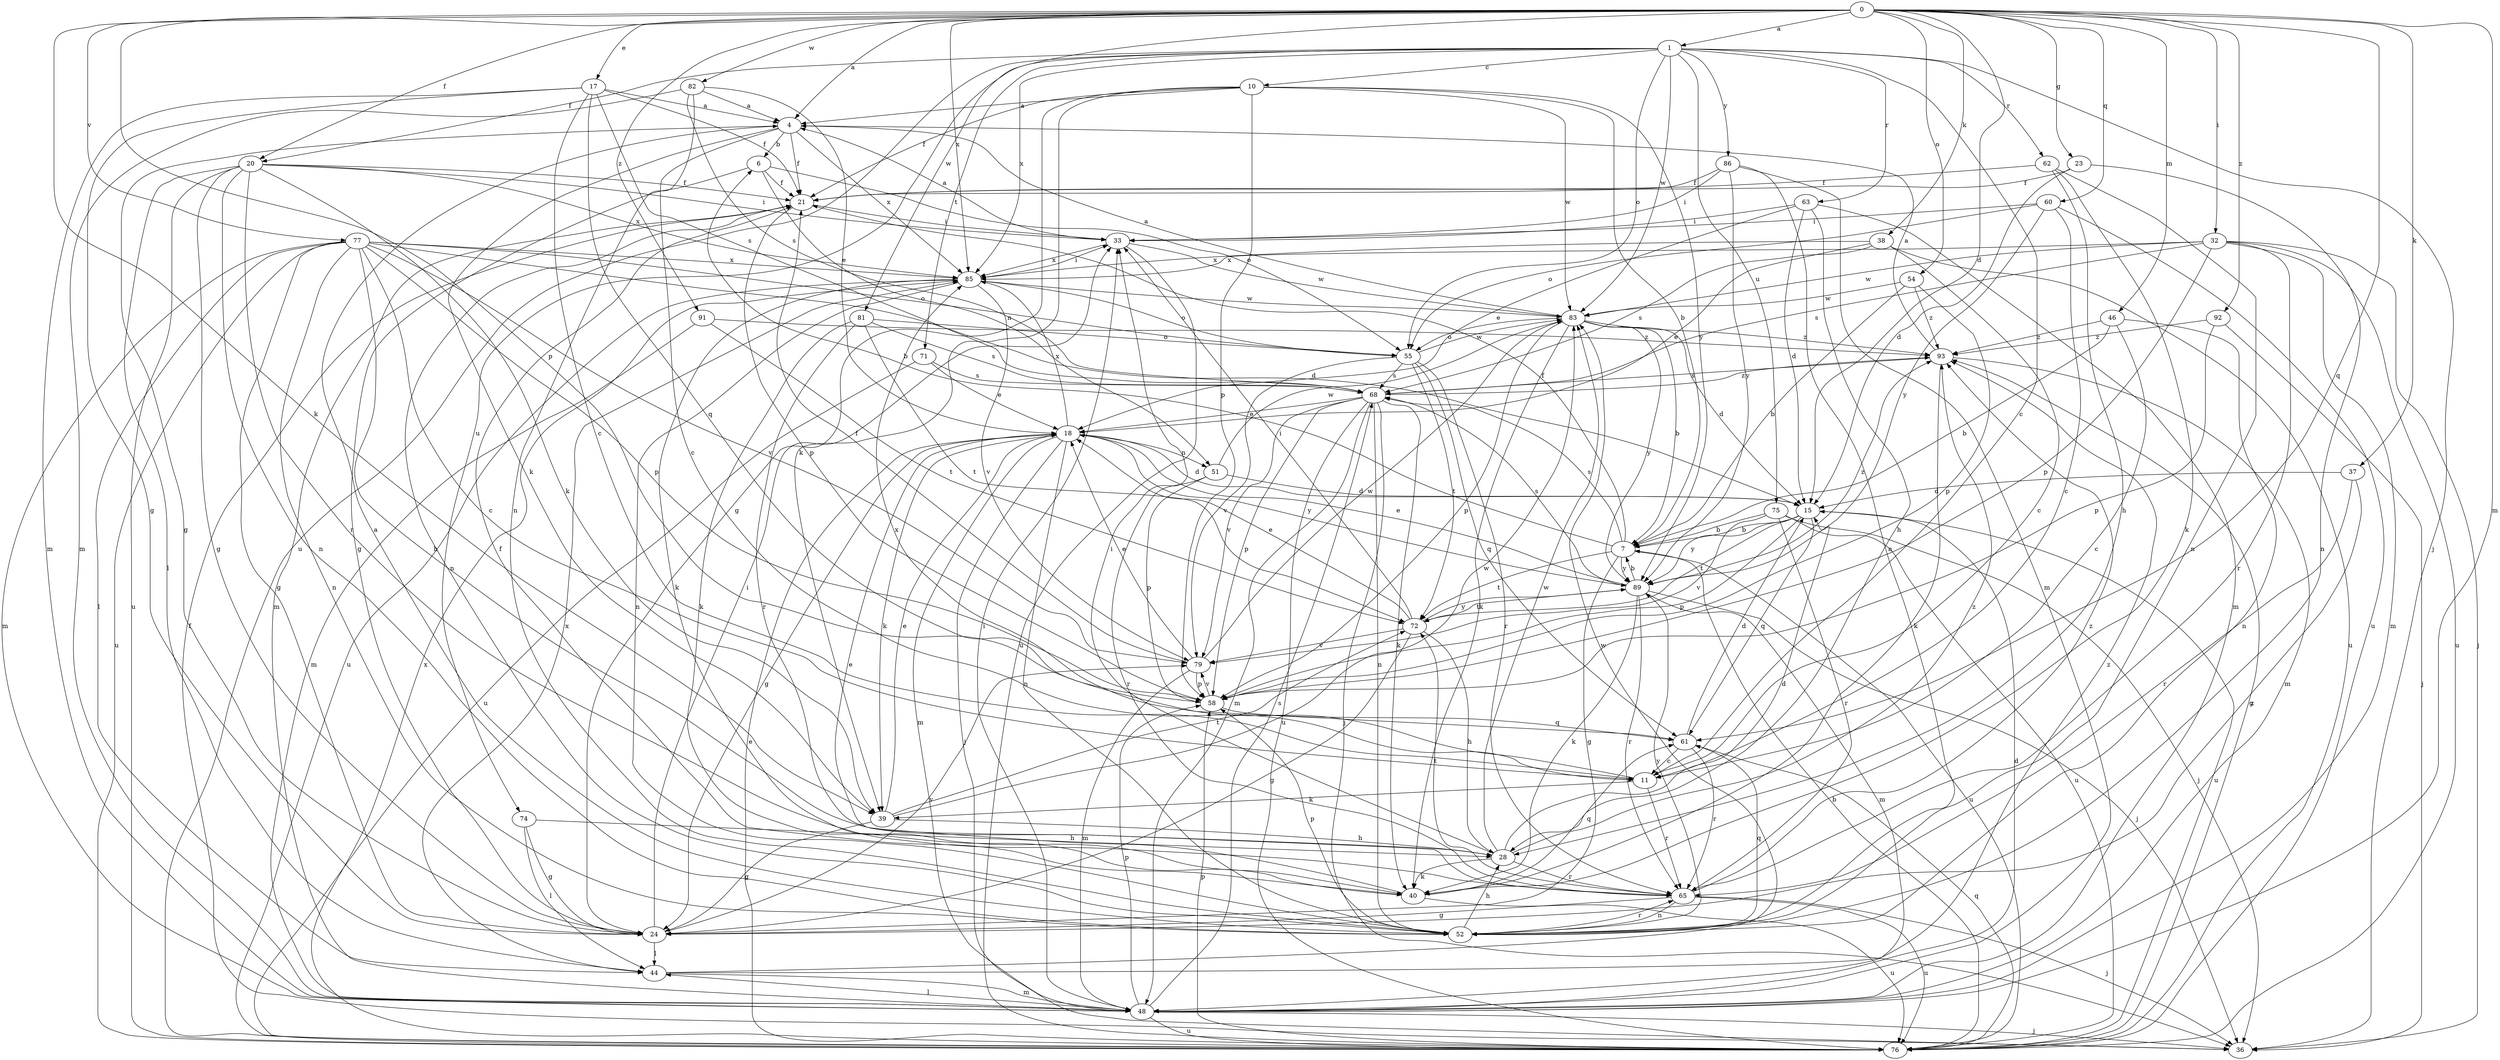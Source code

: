 strict digraph  {
0;
1;
4;
6;
7;
10;
11;
15;
17;
18;
20;
21;
23;
24;
28;
32;
33;
36;
37;
38;
39;
40;
44;
46;
48;
51;
52;
54;
55;
58;
60;
61;
62;
63;
65;
68;
71;
72;
74;
75;
76;
77;
79;
81;
82;
83;
85;
86;
89;
91;
92;
93;
0 -> 1  [label=a];
0 -> 4  [label=a];
0 -> 15  [label=d];
0 -> 17  [label=e];
0 -> 20  [label=f];
0 -> 23  [label=g];
0 -> 32  [label=i];
0 -> 37  [label=k];
0 -> 38  [label=k];
0 -> 39  [label=k];
0 -> 46  [label=m];
0 -> 48  [label=m];
0 -> 54  [label=o];
0 -> 58  [label=p];
0 -> 60  [label=q];
0 -> 61  [label=q];
0 -> 77  [label=v];
0 -> 81  [label=w];
0 -> 82  [label=w];
0 -> 85  [label=x];
0 -> 91  [label=z];
0 -> 92  [label=z];
1 -> 10  [label=c];
1 -> 11  [label=c];
1 -> 20  [label=f];
1 -> 36  [label=j];
1 -> 55  [label=o];
1 -> 62  [label=r];
1 -> 63  [label=r];
1 -> 71  [label=t];
1 -> 74  [label=u];
1 -> 75  [label=u];
1 -> 76  [label=u];
1 -> 83  [label=w];
1 -> 85  [label=x];
1 -> 86  [label=y];
4 -> 6  [label=b];
4 -> 11  [label=c];
4 -> 21  [label=f];
4 -> 24  [label=g];
4 -> 39  [label=k];
4 -> 85  [label=x];
6 -> 21  [label=f];
6 -> 24  [label=g];
6 -> 51  [label=n];
6 -> 55  [label=o];
7 -> 6  [label=b];
7 -> 21  [label=f];
7 -> 24  [label=g];
7 -> 68  [label=s];
7 -> 72  [label=t];
7 -> 76  [label=u];
7 -> 89  [label=y];
10 -> 4  [label=a];
10 -> 7  [label=b];
10 -> 21  [label=f];
10 -> 24  [label=g];
10 -> 39  [label=k];
10 -> 58  [label=p];
10 -> 83  [label=w];
10 -> 89  [label=y];
11 -> 39  [label=k];
11 -> 65  [label=r];
11 -> 85  [label=x];
15 -> 7  [label=b];
15 -> 58  [label=p];
15 -> 61  [label=q];
15 -> 72  [label=t];
15 -> 76  [label=u];
15 -> 89  [label=y];
17 -> 4  [label=a];
17 -> 11  [label=c];
17 -> 21  [label=f];
17 -> 24  [label=g];
17 -> 48  [label=m];
17 -> 61  [label=q];
17 -> 68  [label=s];
18 -> 15  [label=d];
18 -> 24  [label=g];
18 -> 36  [label=j];
18 -> 39  [label=k];
18 -> 48  [label=m];
18 -> 51  [label=n];
18 -> 52  [label=n];
18 -> 85  [label=x];
18 -> 89  [label=y];
20 -> 21  [label=f];
20 -> 24  [label=g];
20 -> 33  [label=i];
20 -> 39  [label=k];
20 -> 44  [label=l];
20 -> 52  [label=n];
20 -> 65  [label=r];
20 -> 76  [label=u];
20 -> 85  [label=x];
21 -> 33  [label=i];
21 -> 48  [label=m];
21 -> 52  [label=n];
21 -> 58  [label=p];
23 -> 15  [label=d];
23 -> 21  [label=f];
23 -> 52  [label=n];
24 -> 33  [label=i];
24 -> 44  [label=l];
24 -> 79  [label=v];
28 -> 15  [label=d];
28 -> 33  [label=i];
28 -> 40  [label=k];
28 -> 65  [label=r];
28 -> 83  [label=w];
28 -> 93  [label=z];
32 -> 36  [label=j];
32 -> 48  [label=m];
32 -> 58  [label=p];
32 -> 65  [label=r];
32 -> 68  [label=s];
32 -> 76  [label=u];
32 -> 83  [label=w];
32 -> 85  [label=x];
33 -> 4  [label=a];
33 -> 76  [label=u];
33 -> 83  [label=w];
33 -> 85  [label=x];
36 -> 21  [label=f];
37 -> 15  [label=d];
37 -> 24  [label=g];
37 -> 65  [label=r];
38 -> 11  [label=c];
38 -> 18  [label=e];
38 -> 68  [label=s];
38 -> 76  [label=u];
38 -> 85  [label=x];
39 -> 18  [label=e];
39 -> 24  [label=g];
39 -> 28  [label=h];
39 -> 72  [label=t];
39 -> 83  [label=w];
40 -> 18  [label=e];
40 -> 21  [label=f];
40 -> 61  [label=q];
40 -> 76  [label=u];
44 -> 48  [label=m];
44 -> 83  [label=w];
44 -> 85  [label=x];
44 -> 93  [label=z];
46 -> 7  [label=b];
46 -> 11  [label=c];
46 -> 52  [label=n];
46 -> 93  [label=z];
48 -> 15  [label=d];
48 -> 33  [label=i];
48 -> 36  [label=j];
48 -> 44  [label=l];
48 -> 58  [label=p];
48 -> 68  [label=s];
48 -> 76  [label=u];
51 -> 15  [label=d];
51 -> 58  [label=p];
51 -> 65  [label=r];
51 -> 83  [label=w];
52 -> 4  [label=a];
52 -> 28  [label=h];
52 -> 58  [label=p];
52 -> 61  [label=q];
52 -> 65  [label=r];
52 -> 89  [label=y];
54 -> 7  [label=b];
54 -> 58  [label=p];
54 -> 83  [label=w];
54 -> 93  [label=z];
55 -> 61  [label=q];
55 -> 65  [label=r];
55 -> 68  [label=s];
55 -> 72  [label=t];
55 -> 79  [label=v];
55 -> 83  [label=w];
58 -> 61  [label=q];
58 -> 79  [label=v];
60 -> 11  [label=c];
60 -> 33  [label=i];
60 -> 55  [label=o];
60 -> 76  [label=u];
60 -> 89  [label=y];
61 -> 11  [label=c];
61 -> 15  [label=d];
61 -> 65  [label=r];
62 -> 21  [label=f];
62 -> 28  [label=h];
62 -> 40  [label=k];
62 -> 52  [label=n];
63 -> 15  [label=d];
63 -> 18  [label=e];
63 -> 28  [label=h];
63 -> 33  [label=i];
63 -> 48  [label=m];
65 -> 24  [label=g];
65 -> 36  [label=j];
65 -> 52  [label=n];
65 -> 72  [label=t];
65 -> 76  [label=u];
65 -> 93  [label=z];
68 -> 18  [label=e];
68 -> 36  [label=j];
68 -> 40  [label=k];
68 -> 48  [label=m];
68 -> 52  [label=n];
68 -> 58  [label=p];
68 -> 76  [label=u];
68 -> 79  [label=v];
68 -> 93  [label=z];
71 -> 18  [label=e];
71 -> 68  [label=s];
71 -> 76  [label=u];
72 -> 18  [label=e];
72 -> 24  [label=g];
72 -> 28  [label=h];
72 -> 33  [label=i];
72 -> 79  [label=v];
72 -> 89  [label=y];
74 -> 24  [label=g];
74 -> 28  [label=h];
74 -> 44  [label=l];
75 -> 7  [label=b];
75 -> 36  [label=j];
75 -> 65  [label=r];
75 -> 76  [label=u];
75 -> 79  [label=v];
76 -> 7  [label=b];
76 -> 18  [label=e];
76 -> 58  [label=p];
76 -> 61  [label=q];
76 -> 85  [label=x];
76 -> 93  [label=z];
77 -> 11  [label=c];
77 -> 15  [label=d];
77 -> 24  [label=g];
77 -> 28  [label=h];
77 -> 44  [label=l];
77 -> 48  [label=m];
77 -> 52  [label=n];
77 -> 55  [label=o];
77 -> 58  [label=p];
77 -> 76  [label=u];
77 -> 79  [label=v];
77 -> 85  [label=x];
79 -> 18  [label=e];
79 -> 21  [label=f];
79 -> 48  [label=m];
79 -> 58  [label=p];
79 -> 83  [label=w];
81 -> 40  [label=k];
81 -> 55  [label=o];
81 -> 65  [label=r];
81 -> 68  [label=s];
81 -> 72  [label=t];
82 -> 4  [label=a];
82 -> 18  [label=e];
82 -> 48  [label=m];
82 -> 52  [label=n];
82 -> 68  [label=s];
83 -> 4  [label=a];
83 -> 7  [label=b];
83 -> 15  [label=d];
83 -> 40  [label=k];
83 -> 55  [label=o];
83 -> 58  [label=p];
83 -> 89  [label=y];
83 -> 93  [label=z];
85 -> 33  [label=i];
85 -> 40  [label=k];
85 -> 52  [label=n];
85 -> 55  [label=o];
85 -> 76  [label=u];
85 -> 79  [label=v];
85 -> 83  [label=w];
86 -> 21  [label=f];
86 -> 33  [label=i];
86 -> 48  [label=m];
86 -> 52  [label=n];
86 -> 89  [label=y];
89 -> 7  [label=b];
89 -> 18  [label=e];
89 -> 36  [label=j];
89 -> 40  [label=k];
89 -> 48  [label=m];
89 -> 65  [label=r];
89 -> 68  [label=s];
89 -> 72  [label=t];
89 -> 93  [label=z];
91 -> 48  [label=m];
91 -> 72  [label=t];
91 -> 93  [label=z];
92 -> 36  [label=j];
92 -> 58  [label=p];
92 -> 93  [label=z];
93 -> 4  [label=a];
93 -> 40  [label=k];
93 -> 48  [label=m];
93 -> 68  [label=s];
}
